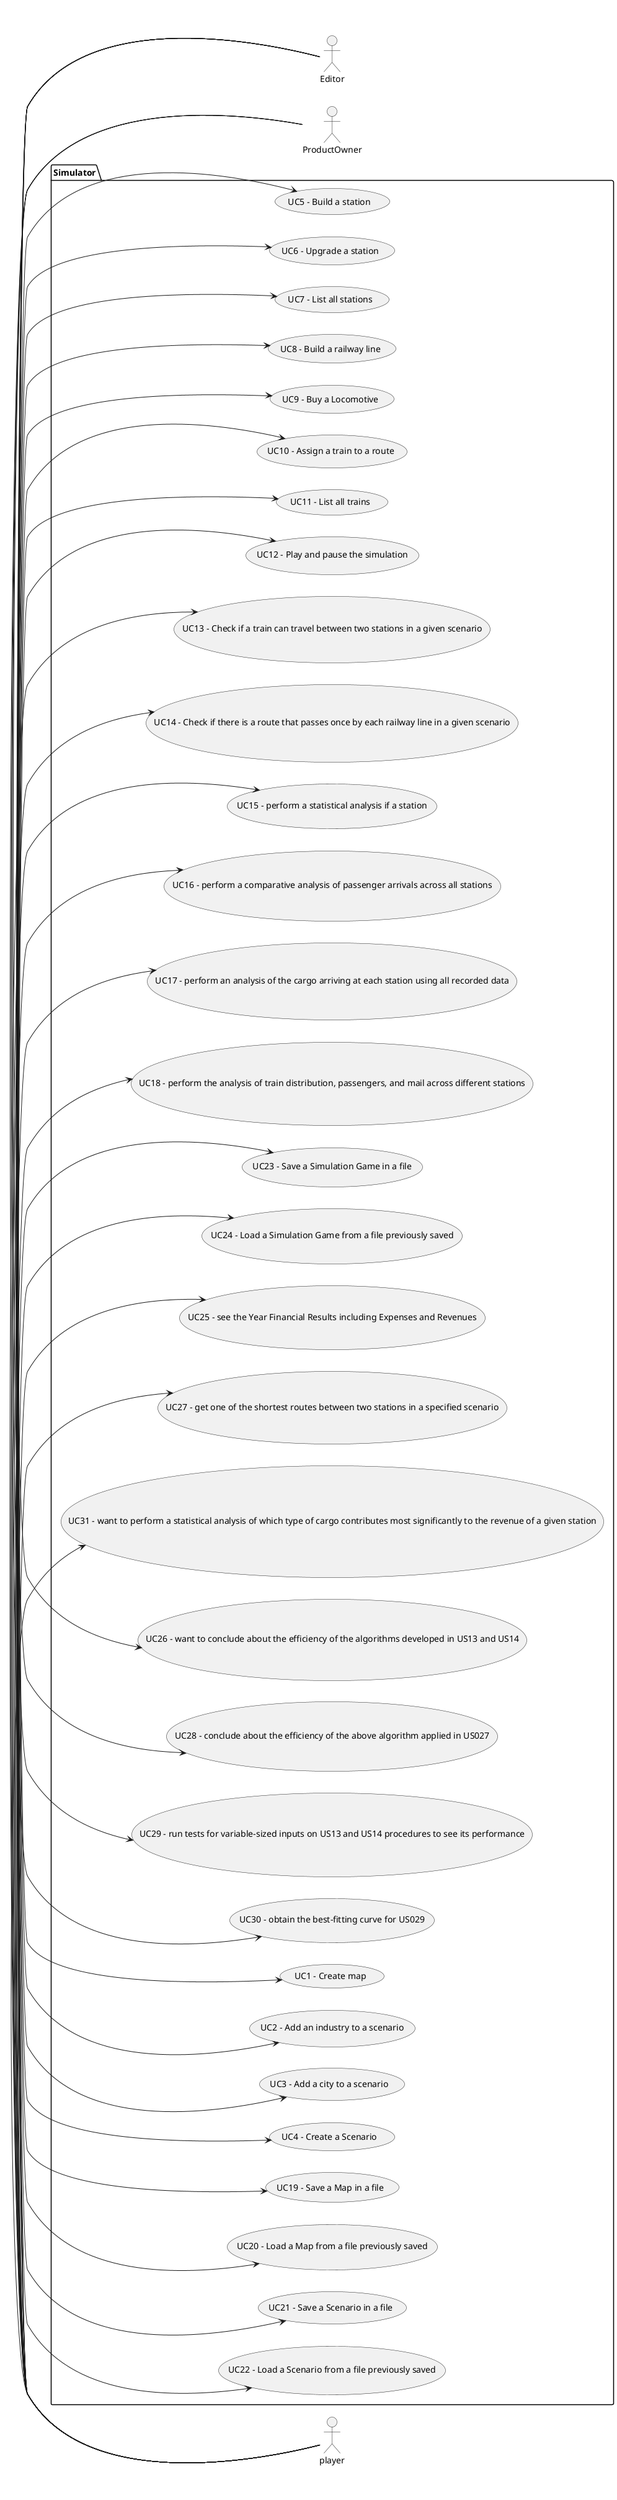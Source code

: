 @startuml
left to right direction
package Simulator {
    usecase "UC5 - Build a station " as UC5
    usecase "UC6 - Upgrade a station" as UC6
    usecase "UC7 - List all stations" as UC7
    usecase "UC8 - Build a railway line" as UC8
    usecase "UC9 - Buy a Locomotive" as UC9
    usecase "UC10 - Assign a train to a route" as UC10
    usecase "UC11 - List all trains" as UC11
    usecase "UC12 - Play and pause the simulation" as UC12
    usecase "UC13 - Check if a train can travel between two stations in a given scenario" as UC13
    usecase "UC14 - Check if there is a route that passes once by each railway line in a given scenario" as UC14
    usecase "UC15 - perform a statistical analysis if a station" as UC15
    usecase "UC16 - perform a comparative analysis of passenger arrivals across all stations" as UC16
    usecase "UC17 - perform an analysis of the cargo arriving at each station using all recorded data" as UC17
    usecase "UC18 - perform the analysis of train distribution, passengers, and mail across different stations" as UC18
    usecase "UC23 - Save a Simulation Game in a file" as UC23
    usecase "UC24 - Load a Simulation Game from a file previously saved" as UC24
    usecase "UC25 - see the Year Financial Results including Expenses and Revenues" as UC25
    usecase "UC27 - get one of the shortest routes between two stations in a specified scenario" as UC27
    usecase "UC31 - want to perform a statistical analysis of which type of cargo contributes most significantly to the revenue of a given station" as UC31
    usecase "UC26 - want to conclude about the efficiency of the algorithms developed in US13 and US14" as UC26
    usecase "UC28 - conclude about the efficiency of the above algorithm applied in US027" as UC28
    usecase "UC29 - run tests for variable-sized inputs on US13 and US14 procedures to see its performance" as UC29
    usecase "UC30 - obtain the best-fitting curve for US029" as UC30
    usecase "UC1 - Create map" as UC1
    usecase "UC2 - Add an industry to a scenario" as UC2
    usecase "UC3 - Add a city to a scenario " as UC3
    usecase "UC4 - Create a Scenario " as UC4
    usecase "UC19 - Save a Map in a file" as UC19
    usecase "UC20 - Load a Map from a file previously saved" as UC20
    usecase "UC21 - Save a Scenario in a file" as UC21
    usecase "UC22 - Load a Scenario from a file previously saved" as UC22
}

player -> UC5
player -> UC6
player -> UC7
player -> UC8
player -> UC9
player -> UC10
player -> UC11
player -> UC12
player -> UC13
player -> UC14
player -> UC15
player -> UC16
player -> UC17
player -> UC18
player -> UC23
player -> UC24
player -> UC25
player -> UC27
player -> UC31

ProductOwner -> UC26
ProductOwner -> UC28
ProductOwner -> UC29
ProductOwner -> UC30

Editor -> UC1
Editor -> UC2
Editor -> UC3
Editor -> UC4
Editor -> UC19
Editor -> UC20
Editor -> UC21
Editor -> UC22

@enduml